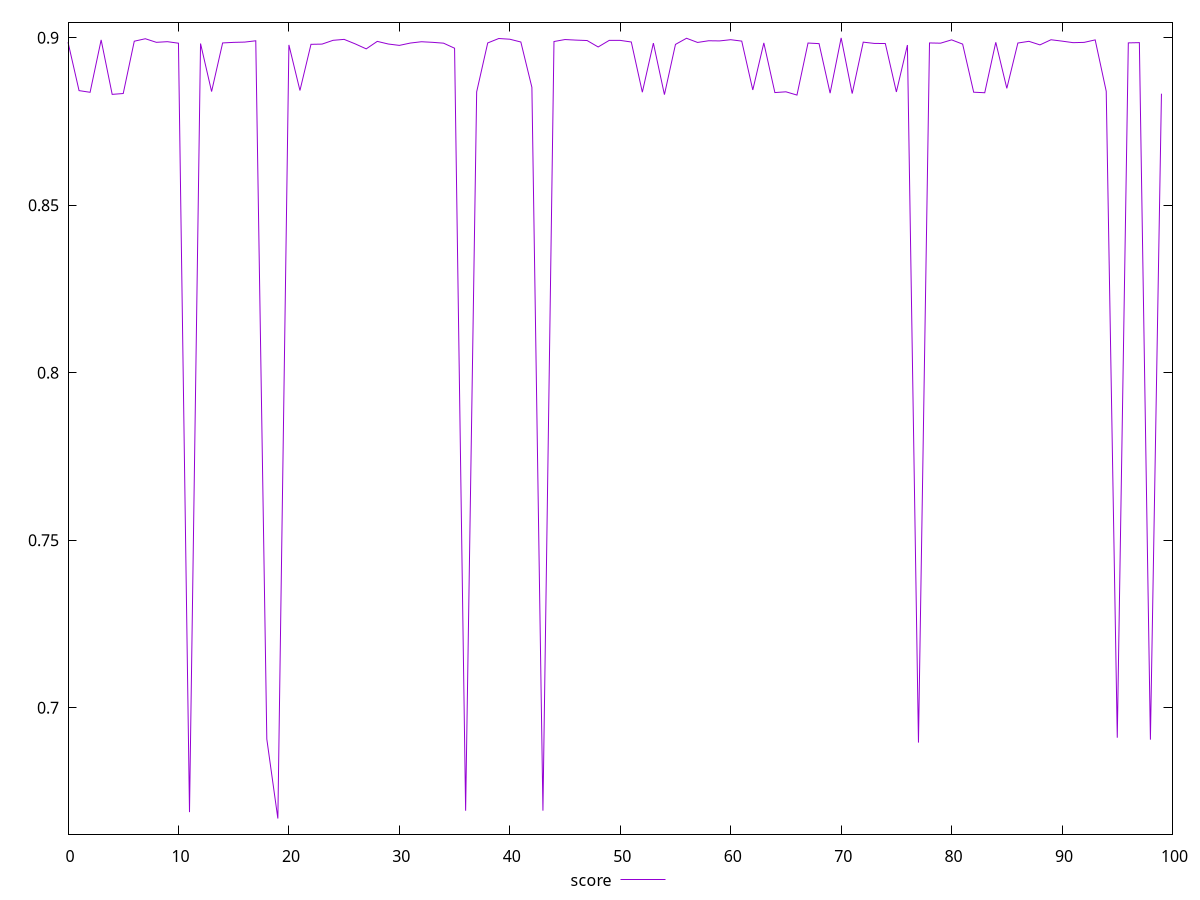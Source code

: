 reset
set terminal svg size 640, 490 enhanced background rgb 'white'
set output "report_00007_2020-12-11T15:55:29.892Z/largest-contentful-paint/samples/pages+cached+noexternal+nocss/score/values.svg"

$score <<EOF
0 0.898653007972353
1 0.8841992512919591
2 0.8836984681513251
3 0.8993285246563928
4 0.8830782314900775
5 0.8833348028252466
6 0.8989426759561473
7 0.8996815994071534
8 0.8986134810286336
9 0.8988035341816342
10 0.898349020572287
11 0.668861658898402
12 0.8982500781473323
13 0.8839219403917364
14 0.8984294372779502
15 0.8985976525883057
16 0.8986838162858573
17 0.89907172681824
18 0.6906470489321872
19 0.6669467082670449
20 0.8978403782354201
21 0.8842362398909926
22 0.8980174329347492
23 0.8980801242450611
24 0.8992118780876139
25 0.8994915890131173
26 0.8981526607717294
27 0.8966587193047298
28 0.898894044432031
29 0.8981075146129079
30 0.8976967723102338
31 0.8983975370337264
32 0.8987876729892912
33 0.898610656681035
34 0.8983602556090186
35 0.8968541022013538
36 0.6692805217287006
37 0.883826401927418
38 0.8984234069280519
39 0.8997499864602917
40 0.8995403778942541
41 0.8987071048002706
42 0.8851719569991595
43 0.6692860051765473
44 0.8988519283619545
45 0.8994441315637413
46 0.8992722467955866
47 0.8991455401946331
48 0.8972248045199327
49 0.8991879098700625
50 0.8991909757375253
51 0.8987087426963093
52 0.8837285521372826
53 0.8983774736946086
54 0.8830064140910772
55 0.8979913741614394
56 0.8998242310257296
57 0.8985763467567666
58 0.8990804970506956
59 0.8990341988306292
60 0.8993939838755971
61 0.8989731979881611
62 0.8843892044499775
63 0.8984292443096278
64 0.8836166683123735
65 0.8838425307557205
66 0.8828712575714168
67 0.8984015224357625
68 0.8982211332767513
69 0.883438379936653
70 0.899930034354399
71 0.8833094706673245
72 0.8986657578263035
73 0.8982854494195067
74 0.8982489675619791
75 0.8838020310582997
76 0.8978004551464236
77 0.6896107203166018
78 0.8984282022774028
79 0.8983540300882695
80 0.8993493833640058
81 0.8980781041270055
82 0.8837229736650962
83 0.8835654825425769
84 0.8986244599307618
85 0.8848754016431238
86 0.8984016285833772
87 0.8989088093731662
88 0.8978471909699148
89 0.8993812240903106
90 0.8989703307374961
91 0.8985109783241763
92 0.8985966789335085
93 0.899337273678978
94 0.8839982896671482
95 0.6910579630302027
96 0.8984463598606584
97 0.8985178643009658
98 0.6904786569257579
99 0.8832758972600108
EOF

set key outside below
set yrange [0.6622870417452978:0.9045897008761461]

plot \
  $score title "score" with line, \


reset